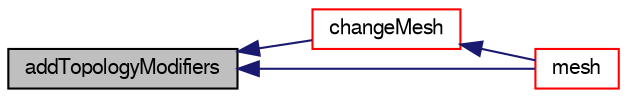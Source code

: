 digraph "addTopologyModifiers"
{
  bgcolor="transparent";
  edge [fontname="FreeSans",fontsize="10",labelfontname="FreeSans",labelfontsize="10"];
  node [fontname="FreeSans",fontsize="10",shape=record];
  rankdir="LR";
  Node473 [label="addTopologyModifiers",height=0.2,width=0.4,color="black", fillcolor="grey75", style="filled", fontcolor="black"];
  Node473 -> Node474 [dir="back",color="midnightblue",fontsize="10",style="solid",fontname="FreeSans"];
  Node474 [label="changeMesh",height=0.2,width=0.4,color="red",URL="$a21734.html#ab42e5233705f618d6994589102b1103c"];
  Node474 -> Node477 [dir="back",color="midnightblue",fontsize="10",style="solid",fontname="FreeSans"];
  Node477 [label="mesh",height=0.2,width=0.4,color="red",URL="$a21734.html#ae78c91f8ff731c07ccc4351d9fe861ba",tooltip="Return the mesh reference. "];
  Node473 -> Node477 [dir="back",color="midnightblue",fontsize="10",style="solid",fontname="FreeSans"];
}
